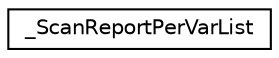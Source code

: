 digraph "Graphical Class Hierarchy"
{
  edge [fontname="Helvetica",fontsize="10",labelfontname="Helvetica",labelfontsize="10"];
  node [fontname="Helvetica",fontsize="10",shape=record];
  rankdir="LR";
  Node1 [label="_ScanReportPerVarList",height=0.2,width=0.4,color="black", fillcolor="white", style="filled",URL="$struct___scan_report_per_var_list.html"];
}
